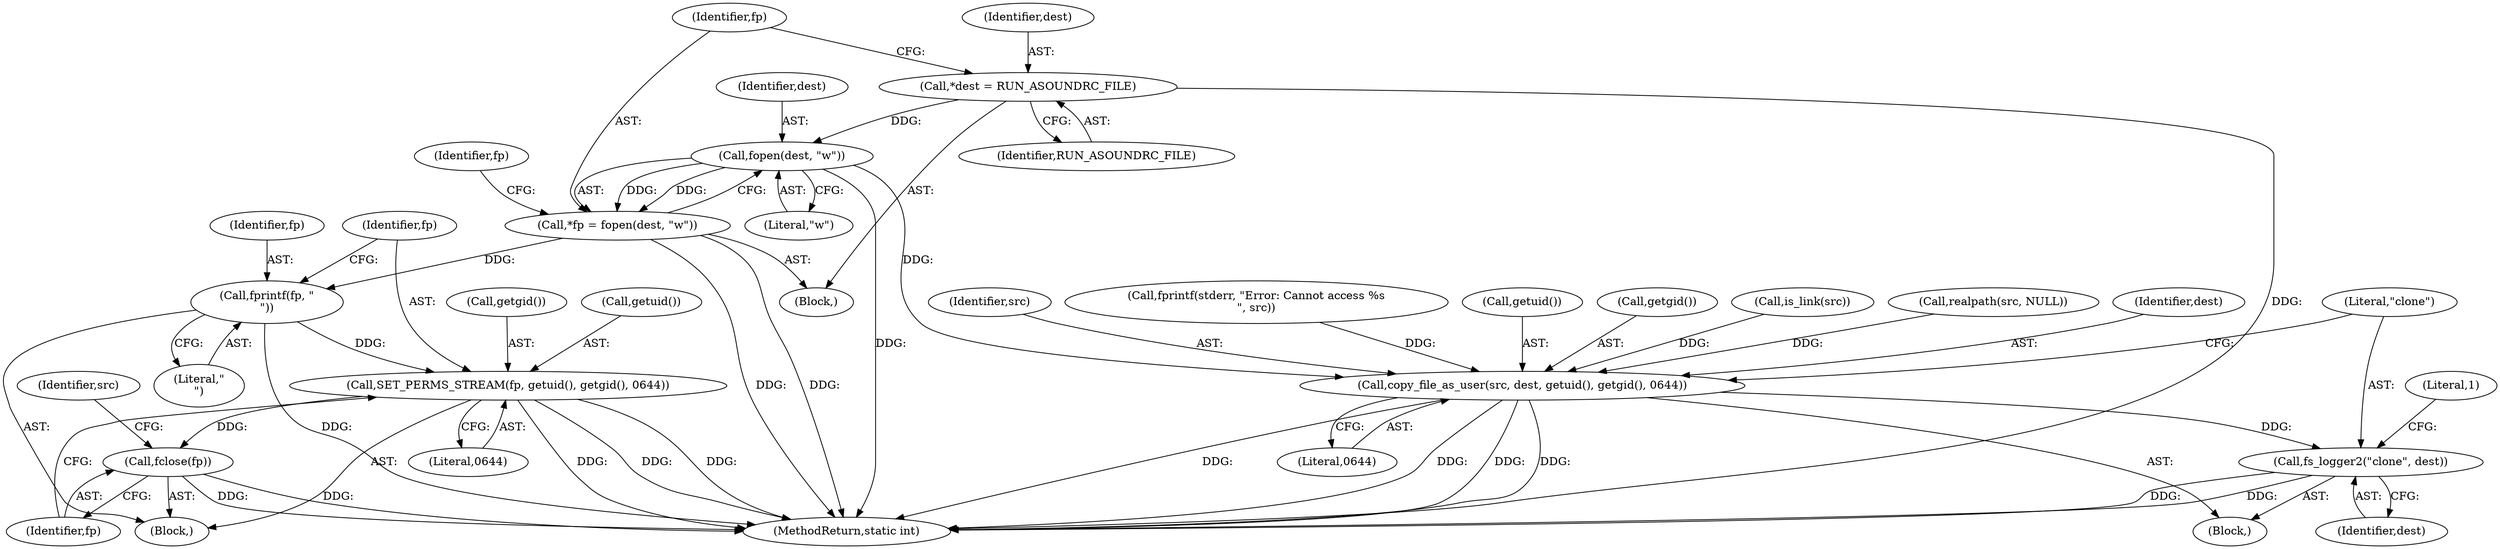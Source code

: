 digraph "0_firejail_38d418505e9ee2d326557e5639e8da49c298858f_0@API" {
"1000115" [label="(Call,fopen(dest, \"w\"))"];
"1000109" [label="(Call,*dest = RUN_ASOUNDRC_FILE)"];
"1000113" [label="(Call,*fp = fopen(dest, \"w\"))"];
"1000121" [label="(Call,fprintf(fp, \"\n\"))"];
"1000124" [label="(Call,SET_PERMS_STREAM(fp, getuid(), getgid(), 0644))"];
"1000129" [label="(Call,fclose(fp))"];
"1000193" [label="(Call,copy_file_as_user(src, dest, getuid(), getgid(), 0644))"];
"1000199" [label="(Call,fs_logger2(\"clone\", dest))"];
"1000110" [label="(Identifier,dest)"];
"1000111" [label="(Identifier,RUN_ASOUNDRC_FILE)"];
"1000114" [label="(Identifier,fp)"];
"1000116" [label="(Identifier,dest)"];
"1000117" [label="(Literal,\"w\")"];
"1000121" [label="(Call,fprintf(fp, \"\n\"))"];
"1000154" [label="(Call,is_link(src))"];
"1000135" [label="(Identifier,src)"];
"1000127" [label="(Call,getgid())"];
"1000120" [label="(Block,)"];
"1000115" [label="(Call,fopen(dest, \"w\"))"];
"1000160" [label="(Call,realpath(src, NULL))"];
"1000203" [label="(Literal,1)"];
"1000126" [label="(Call,getuid())"];
"1000201" [label="(Identifier,dest)"];
"1000128" [label="(Literal,0644)"];
"1000193" [label="(Call,copy_file_as_user(src, dest, getuid(), getgid(), 0644))"];
"1000195" [label="(Identifier,dest)"];
"1000125" [label="(Identifier,fp)"];
"1000130" [label="(Identifier,fp)"];
"1000206" [label="(MethodReturn,static int)"];
"1000129" [label="(Call,fclose(fp))"];
"1000194" [label="(Identifier,src)"];
"1000119" [label="(Identifier,fp)"];
"1000167" [label="(Call,fprintf(stderr, \"Error: Cannot access %s\n\", src))"];
"1000123" [label="(Literal,\"\n\")"];
"1000196" [label="(Call,getuid())"];
"1000152" [label="(Block,)"];
"1000197" [label="(Call,getgid())"];
"1000105" [label="(Block,)"];
"1000124" [label="(Call,SET_PERMS_STREAM(fp, getuid(), getgid(), 0644))"];
"1000198" [label="(Literal,0644)"];
"1000200" [label="(Literal,\"clone\")"];
"1000199" [label="(Call,fs_logger2(\"clone\", dest))"];
"1000113" [label="(Call,*fp = fopen(dest, \"w\"))"];
"1000109" [label="(Call,*dest = RUN_ASOUNDRC_FILE)"];
"1000122" [label="(Identifier,fp)"];
"1000115" -> "1000113"  [label="AST: "];
"1000115" -> "1000117"  [label="CFG: "];
"1000116" -> "1000115"  [label="AST: "];
"1000117" -> "1000115"  [label="AST: "];
"1000113" -> "1000115"  [label="CFG: "];
"1000115" -> "1000206"  [label="DDG: "];
"1000115" -> "1000113"  [label="DDG: "];
"1000115" -> "1000113"  [label="DDG: "];
"1000109" -> "1000115"  [label="DDG: "];
"1000115" -> "1000193"  [label="DDG: "];
"1000109" -> "1000105"  [label="AST: "];
"1000109" -> "1000111"  [label="CFG: "];
"1000110" -> "1000109"  [label="AST: "];
"1000111" -> "1000109"  [label="AST: "];
"1000114" -> "1000109"  [label="CFG: "];
"1000109" -> "1000206"  [label="DDG: "];
"1000113" -> "1000105"  [label="AST: "];
"1000114" -> "1000113"  [label="AST: "];
"1000119" -> "1000113"  [label="CFG: "];
"1000113" -> "1000206"  [label="DDG: "];
"1000113" -> "1000206"  [label="DDG: "];
"1000113" -> "1000121"  [label="DDG: "];
"1000121" -> "1000120"  [label="AST: "];
"1000121" -> "1000123"  [label="CFG: "];
"1000122" -> "1000121"  [label="AST: "];
"1000123" -> "1000121"  [label="AST: "];
"1000125" -> "1000121"  [label="CFG: "];
"1000121" -> "1000206"  [label="DDG: "];
"1000121" -> "1000124"  [label="DDG: "];
"1000124" -> "1000120"  [label="AST: "];
"1000124" -> "1000128"  [label="CFG: "];
"1000125" -> "1000124"  [label="AST: "];
"1000126" -> "1000124"  [label="AST: "];
"1000127" -> "1000124"  [label="AST: "];
"1000128" -> "1000124"  [label="AST: "];
"1000130" -> "1000124"  [label="CFG: "];
"1000124" -> "1000206"  [label="DDG: "];
"1000124" -> "1000206"  [label="DDG: "];
"1000124" -> "1000206"  [label="DDG: "];
"1000124" -> "1000129"  [label="DDG: "];
"1000129" -> "1000120"  [label="AST: "];
"1000129" -> "1000130"  [label="CFG: "];
"1000130" -> "1000129"  [label="AST: "];
"1000135" -> "1000129"  [label="CFG: "];
"1000129" -> "1000206"  [label="DDG: "];
"1000129" -> "1000206"  [label="DDG: "];
"1000193" -> "1000152"  [label="AST: "];
"1000193" -> "1000198"  [label="CFG: "];
"1000194" -> "1000193"  [label="AST: "];
"1000195" -> "1000193"  [label="AST: "];
"1000196" -> "1000193"  [label="AST: "];
"1000197" -> "1000193"  [label="AST: "];
"1000198" -> "1000193"  [label="AST: "];
"1000200" -> "1000193"  [label="CFG: "];
"1000193" -> "1000206"  [label="DDG: "];
"1000193" -> "1000206"  [label="DDG: "];
"1000193" -> "1000206"  [label="DDG: "];
"1000193" -> "1000206"  [label="DDG: "];
"1000154" -> "1000193"  [label="DDG: "];
"1000167" -> "1000193"  [label="DDG: "];
"1000160" -> "1000193"  [label="DDG: "];
"1000193" -> "1000199"  [label="DDG: "];
"1000199" -> "1000152"  [label="AST: "];
"1000199" -> "1000201"  [label="CFG: "];
"1000200" -> "1000199"  [label="AST: "];
"1000201" -> "1000199"  [label="AST: "];
"1000203" -> "1000199"  [label="CFG: "];
"1000199" -> "1000206"  [label="DDG: "];
"1000199" -> "1000206"  [label="DDG: "];
}
